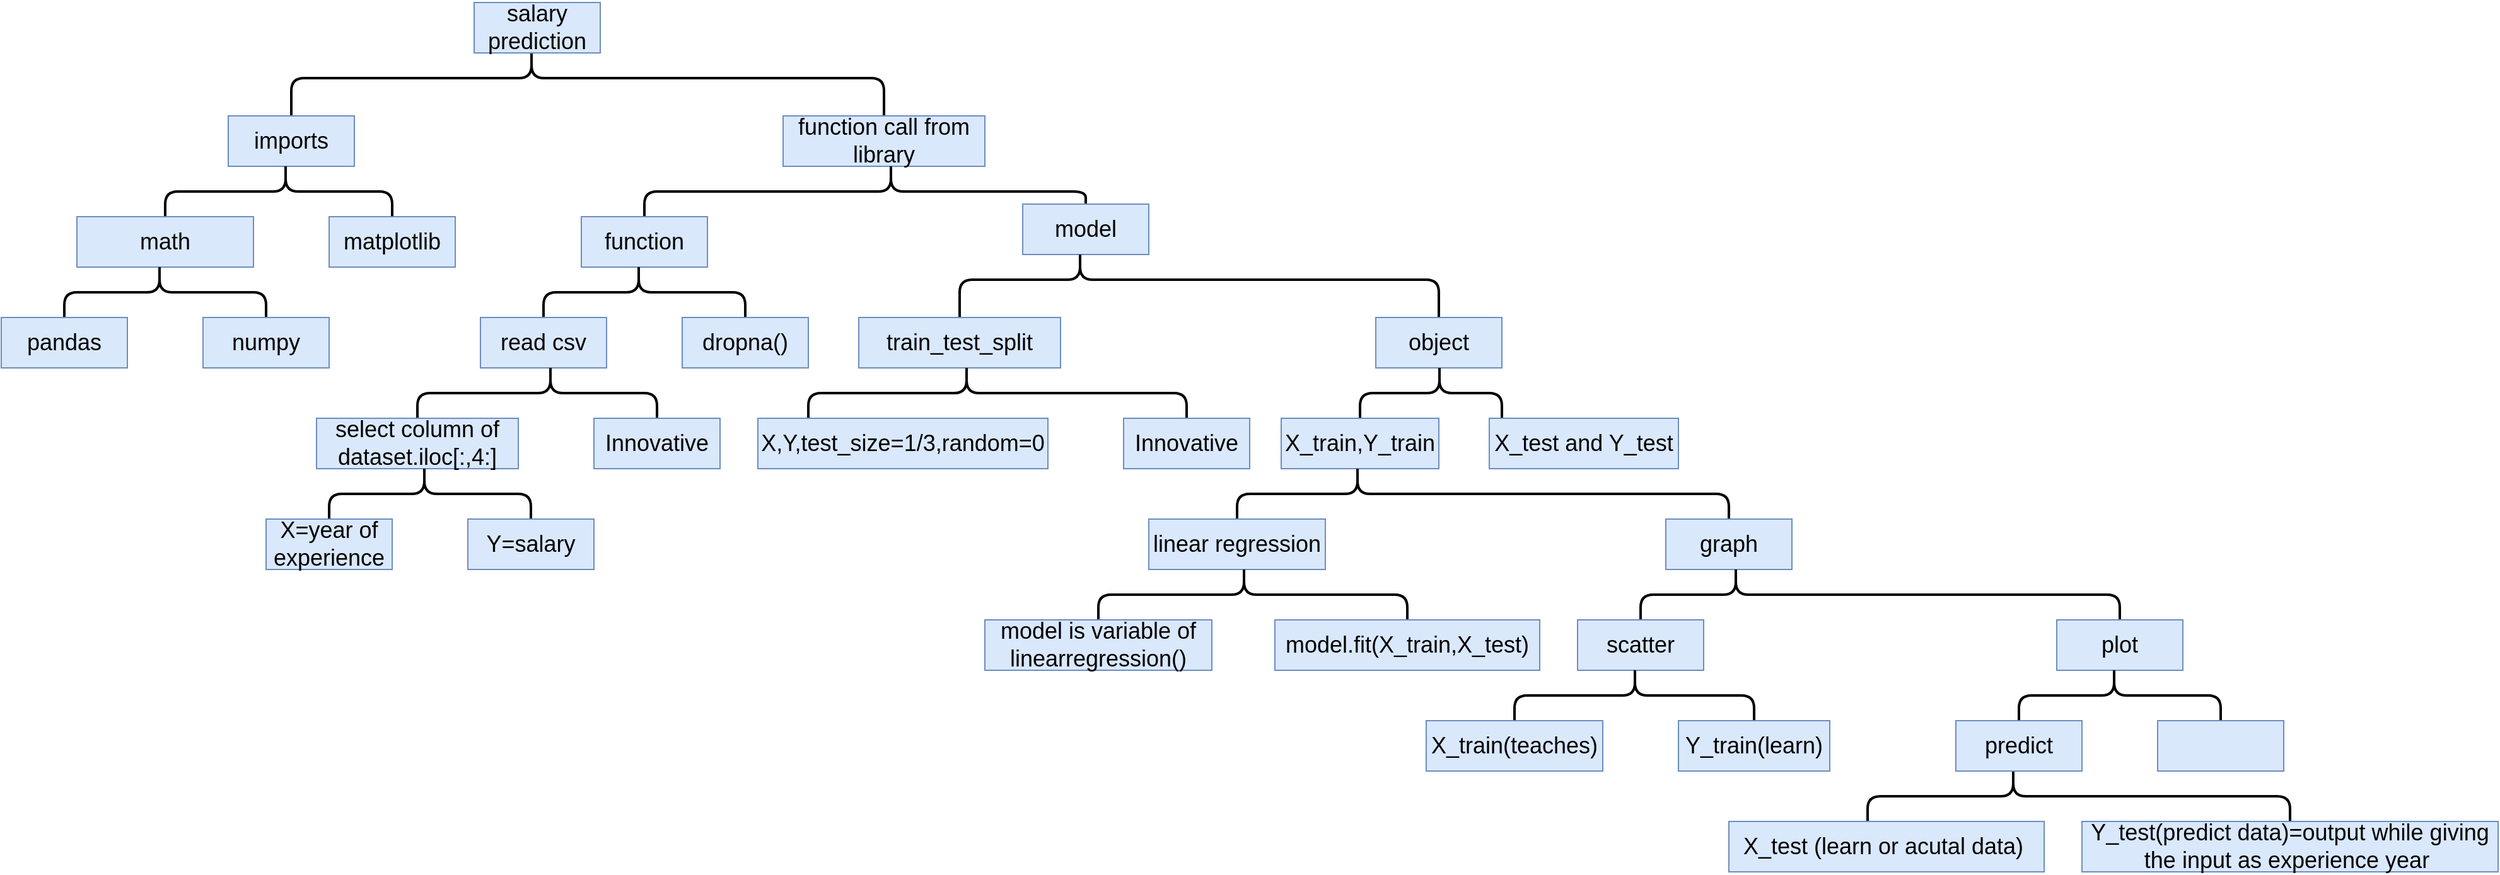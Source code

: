 <mxfile version="21.1.5" type="device">
  <diagram name="Page-1" id="wbU3nOnbFqWx8FIAniln">
    <mxGraphModel dx="1032" dy="599" grid="1" gridSize="10" guides="1" tooltips="1" connect="1" arrows="1" fold="1" page="1" pageScale="1" pageWidth="850" pageHeight="1100" math="0" shadow="0">
      <root>
        <mxCell id="0" />
        <mxCell id="1" parent="0" />
        <mxCell id="5ODIzdN0mmCIDrZMGfCW-1" value="" style="edgeStyle=elbowEdgeStyle;elbow=vertical;startArrow=none;endArrow=none;rounded=1;strokeWidth=2;" parent="1" target="5ODIzdN0mmCIDrZMGfCW-3" edge="1">
          <mxGeometry relative="1" as="geometry">
            <Array as="points">
              <mxPoint x="420.5" y="130" />
              <mxPoint x="420.5" y="120" />
              <mxPoint x="321" y="150" />
            </Array>
            <mxPoint x="420.5" y="110" as="sourcePoint" />
          </mxGeometry>
        </mxCell>
        <mxCell id="5ODIzdN0mmCIDrZMGfCW-2" value="" style="edgeStyle=elbowEdgeStyle;elbow=vertical;startArrow=none;endArrow=none;rounded=1;strokeWidth=2;" parent="1" target="5ODIzdN0mmCIDrZMGfCW-4" edge="1">
          <mxGeometry relative="1" as="geometry">
            <mxPoint x="775.5" y="175" as="targetPoint" />
            <Array as="points">
              <mxPoint x="420.5" y="130" />
              <mxPoint x="420.5" y="120" />
              <mxPoint x="541" y="150" />
              <mxPoint x="491" y="140" />
              <mxPoint x="421" y="150" />
            </Array>
            <mxPoint x="420.5" y="110" as="sourcePoint" />
          </mxGeometry>
        </mxCell>
        <mxCell id="5ODIzdN0mmCIDrZMGfCW-3" value="&lt;span style=&quot;font-size: 18px;&quot;&gt;imports&lt;/span&gt;" style="whiteSpace=wrap;html=1;align=center;verticalAlign=middle;container=1;recursiveResize=0;treeFolding=1;fillColor=#dae8fc;strokeColor=#6c8ebf;" parent="1" vertex="1">
          <mxGeometry x="180" y="160" width="100" height="40" as="geometry" />
        </mxCell>
        <mxCell id="5ODIzdN0mmCIDrZMGfCW-4" value="&lt;span style=&quot;font-size: 18px;&quot;&gt;function call from library&lt;/span&gt;" style="whiteSpace=wrap;html=1;align=center;verticalAlign=middle;container=1;recursiveResize=0;treeFolding=1;fillColor=#dae8fc;strokeColor=#6c8ebf;" parent="1" vertex="1">
          <mxGeometry x="620" y="160" width="160" height="40" as="geometry" />
        </mxCell>
        <mxCell id="5ODIzdN0mmCIDrZMGfCW-5" value="&lt;span style=&quot;font-size: 18px&quot;&gt;salary prediction&lt;/span&gt;" style="whiteSpace=wrap;html=1;align=center;verticalAlign=middle;container=1;recursiveResize=0;treeFolding=1;fillColor=#dae8fc;strokeColor=#6c8ebf;" parent="1" vertex="1">
          <mxGeometry x="375" y="70" width="100" height="40" as="geometry" />
        </mxCell>
        <mxCell id="5ODIzdN0mmCIDrZMGfCW-6" value="" style="edgeStyle=elbowEdgeStyle;elbow=vertical;startArrow=none;endArrow=none;rounded=1;strokeWidth=2;" parent="1" target="5ODIzdN0mmCIDrZMGfCW-8" edge="1">
          <mxGeometry relative="1" as="geometry">
            <Array as="points">
              <mxPoint x="225.5" y="220" />
              <mxPoint x="225.5" y="210" />
              <mxPoint x="126" y="240" />
            </Array>
            <mxPoint x="225.5" y="200" as="sourcePoint" />
          </mxGeometry>
        </mxCell>
        <mxCell id="5ODIzdN0mmCIDrZMGfCW-7" value="" style="edgeStyle=elbowEdgeStyle;elbow=vertical;startArrow=none;endArrow=none;rounded=1;strokeWidth=2;" parent="1" target="5ODIzdN0mmCIDrZMGfCW-9" edge="1">
          <mxGeometry relative="1" as="geometry">
            <mxPoint x="580.5" y="265" as="targetPoint" />
            <Array as="points">
              <mxPoint x="225.5" y="220" />
              <mxPoint x="225.5" y="210" />
              <mxPoint x="346" y="240" />
              <mxPoint x="296" y="230" />
              <mxPoint x="226" y="240" />
            </Array>
            <mxPoint x="225.5" y="200" as="sourcePoint" />
          </mxGeometry>
        </mxCell>
        <mxCell id="5ODIzdN0mmCIDrZMGfCW-8" value="&lt;span style=&quot;font-size: 18px&quot;&gt;math&lt;/span&gt;" style="whiteSpace=wrap;html=1;align=center;verticalAlign=middle;container=1;recursiveResize=0;treeFolding=1;fillColor=#dae8fc;strokeColor=#6c8ebf;" parent="1" vertex="1">
          <mxGeometry x="60" y="240" width="140" height="40" as="geometry" />
        </mxCell>
        <mxCell id="5ODIzdN0mmCIDrZMGfCW-9" value="&lt;span style=&quot;font-size: 18px;&quot;&gt;matplotlib&lt;/span&gt;" style="whiteSpace=wrap;html=1;align=center;verticalAlign=middle;container=1;recursiveResize=0;treeFolding=1;fillColor=#dae8fc;strokeColor=#6c8ebf;" parent="1" vertex="1">
          <mxGeometry x="260" y="240" width="100" height="40" as="geometry" />
        </mxCell>
        <mxCell id="5ODIzdN0mmCIDrZMGfCW-10" value="" style="edgeStyle=elbowEdgeStyle;elbow=vertical;startArrow=none;endArrow=none;rounded=1;strokeWidth=2;" parent="1" target="5ODIzdN0mmCIDrZMGfCW-12" edge="1">
          <mxGeometry relative="1" as="geometry">
            <Array as="points">
              <mxPoint x="125.5" y="300" />
              <mxPoint x="125.5" y="290" />
              <mxPoint x="26" y="320" />
            </Array>
            <mxPoint x="125.5" y="280" as="sourcePoint" />
          </mxGeometry>
        </mxCell>
        <mxCell id="5ODIzdN0mmCIDrZMGfCW-11" value="" style="edgeStyle=elbowEdgeStyle;elbow=vertical;startArrow=none;endArrow=none;rounded=1;strokeWidth=2;" parent="1" target="5ODIzdN0mmCIDrZMGfCW-13" edge="1">
          <mxGeometry relative="1" as="geometry">
            <mxPoint x="480.5" y="345" as="targetPoint" />
            <Array as="points">
              <mxPoint x="125.5" y="300" />
              <mxPoint x="125.5" y="290" />
              <mxPoint x="246" y="320" />
              <mxPoint x="196" y="310" />
              <mxPoint x="126" y="320" />
            </Array>
            <mxPoint x="125.5" y="280" as="sourcePoint" />
          </mxGeometry>
        </mxCell>
        <mxCell id="5ODIzdN0mmCIDrZMGfCW-12" value="&lt;span style=&quot;font-size: 18px&quot;&gt;pandas&lt;/span&gt;" style="whiteSpace=wrap;html=1;align=center;verticalAlign=middle;container=1;recursiveResize=0;treeFolding=1;fillColor=#dae8fc;strokeColor=#6c8ebf;" parent="1" vertex="1">
          <mxGeometry y="320" width="100" height="40" as="geometry" />
        </mxCell>
        <mxCell id="5ODIzdN0mmCIDrZMGfCW-13" value="&lt;span style=&quot;font-size: 18px&quot;&gt;numpy&lt;/span&gt;" style="whiteSpace=wrap;html=1;align=center;verticalAlign=middle;container=1;recursiveResize=0;treeFolding=1;fillColor=#dae8fc;strokeColor=#6c8ebf;" parent="1" vertex="1">
          <mxGeometry x="160" y="320" width="100" height="40" as="geometry" />
        </mxCell>
        <mxCell id="5ODIzdN0mmCIDrZMGfCW-14" value="" style="edgeStyle=elbowEdgeStyle;elbow=vertical;startArrow=none;endArrow=none;rounded=1;strokeWidth=2;" parent="1" target="5ODIzdN0mmCIDrZMGfCW-16" edge="1">
          <mxGeometry relative="1" as="geometry">
            <Array as="points">
              <mxPoint x="705.5" y="220" />
              <mxPoint x="705.5" y="210" />
              <mxPoint x="606" y="240" />
            </Array>
            <mxPoint x="705.5" y="200" as="sourcePoint" />
          </mxGeometry>
        </mxCell>
        <mxCell id="5ODIzdN0mmCIDrZMGfCW-15" value="" style="edgeStyle=elbowEdgeStyle;elbow=vertical;startArrow=none;endArrow=none;rounded=1;strokeWidth=2;" parent="1" target="5ODIzdN0mmCIDrZMGfCW-17" edge="1">
          <mxGeometry relative="1" as="geometry">
            <mxPoint x="1060.5" y="265" as="targetPoint" />
            <Array as="points">
              <mxPoint x="705.5" y="220" />
              <mxPoint x="705.5" y="210" />
              <mxPoint x="826" y="240" />
              <mxPoint x="776" y="230" />
              <mxPoint x="706" y="240" />
            </Array>
            <mxPoint x="705.5" y="200" as="sourcePoint" />
          </mxGeometry>
        </mxCell>
        <mxCell id="5ODIzdN0mmCIDrZMGfCW-16" value="&lt;span style=&quot;font-size: 18px;&quot;&gt;function&lt;/span&gt;" style="whiteSpace=wrap;html=1;align=center;verticalAlign=middle;container=1;recursiveResize=0;treeFolding=1;fillColor=#dae8fc;strokeColor=#6c8ebf;" parent="1" vertex="1">
          <mxGeometry x="460" y="240" width="100" height="40" as="geometry" />
        </mxCell>
        <mxCell id="5ODIzdN0mmCIDrZMGfCW-17" value="&lt;span style=&quot;font-size: 18px&quot;&gt;model&lt;/span&gt;" style="whiteSpace=wrap;html=1;align=center;verticalAlign=middle;container=1;recursiveResize=0;treeFolding=1;fillColor=#dae8fc;strokeColor=#6c8ebf;" parent="1" vertex="1">
          <mxGeometry x="810" y="230" width="100" height="40" as="geometry" />
        </mxCell>
        <mxCell id="5ODIzdN0mmCIDrZMGfCW-18" value="" style="edgeStyle=elbowEdgeStyle;elbow=vertical;startArrow=none;endArrow=none;rounded=1;strokeWidth=2;" parent="1" target="5ODIzdN0mmCIDrZMGfCW-20" edge="1">
          <mxGeometry relative="1" as="geometry">
            <Array as="points">
              <mxPoint x="505.5" y="300" />
              <mxPoint x="505.5" y="290" />
              <mxPoint x="406" y="320" />
            </Array>
            <mxPoint x="505.5" y="280" as="sourcePoint" />
          </mxGeometry>
        </mxCell>
        <mxCell id="5ODIzdN0mmCIDrZMGfCW-19" value="" style="edgeStyle=elbowEdgeStyle;elbow=vertical;startArrow=none;endArrow=none;rounded=1;strokeWidth=2;" parent="1" target="5ODIzdN0mmCIDrZMGfCW-21" edge="1">
          <mxGeometry relative="1" as="geometry">
            <mxPoint x="860.5" y="345" as="targetPoint" />
            <Array as="points">
              <mxPoint x="505.5" y="300" />
              <mxPoint x="505.5" y="290" />
              <mxPoint x="626" y="320" />
              <mxPoint x="576" y="310" />
              <mxPoint x="506" y="320" />
            </Array>
            <mxPoint x="505.5" y="280" as="sourcePoint" />
          </mxGeometry>
        </mxCell>
        <mxCell id="5ODIzdN0mmCIDrZMGfCW-20" value="&lt;span style=&quot;font-size: 18px&quot;&gt;read csv&lt;/span&gt;" style="whiteSpace=wrap;html=1;align=center;verticalAlign=middle;container=1;recursiveResize=0;treeFolding=1;fillColor=#dae8fc;strokeColor=#6c8ebf;" parent="1" vertex="1">
          <mxGeometry x="380" y="320" width="100" height="40" as="geometry" />
        </mxCell>
        <mxCell id="5ODIzdN0mmCIDrZMGfCW-21" value="&lt;span style=&quot;font-size: 18px&quot;&gt;dropna()&lt;/span&gt;" style="whiteSpace=wrap;html=1;align=center;verticalAlign=middle;container=1;recursiveResize=0;treeFolding=1;fillColor=#dae8fc;strokeColor=#6c8ebf;" parent="1" vertex="1">
          <mxGeometry x="540" y="320" width="100" height="40" as="geometry" />
        </mxCell>
        <mxCell id="5ODIzdN0mmCIDrZMGfCW-22" value="" style="edgeStyle=elbowEdgeStyle;elbow=vertical;startArrow=none;endArrow=none;rounded=1;strokeWidth=2;" parent="1" target="5ODIzdN0mmCIDrZMGfCW-24" edge="1">
          <mxGeometry relative="1" as="geometry">
            <Array as="points">
              <mxPoint x="435.5" y="380" />
              <mxPoint x="435.5" y="370" />
              <mxPoint x="336" y="400" />
            </Array>
            <mxPoint x="435.5" y="360" as="sourcePoint" />
          </mxGeometry>
        </mxCell>
        <mxCell id="5ODIzdN0mmCIDrZMGfCW-23" value="" style="edgeStyle=elbowEdgeStyle;elbow=vertical;startArrow=none;endArrow=none;rounded=1;strokeWidth=2;" parent="1" target="5ODIzdN0mmCIDrZMGfCW-25" edge="1">
          <mxGeometry relative="1" as="geometry">
            <mxPoint x="790.5" y="425" as="targetPoint" />
            <Array as="points">
              <mxPoint x="435.5" y="380" />
              <mxPoint x="435.5" y="370" />
              <mxPoint x="556" y="400" />
              <mxPoint x="506" y="390" />
              <mxPoint x="436" y="400" />
            </Array>
            <mxPoint x="435.5" y="360" as="sourcePoint" />
          </mxGeometry>
        </mxCell>
        <mxCell id="5ODIzdN0mmCIDrZMGfCW-24" value="&lt;span style=&quot;font-size: 18px&quot;&gt;select column of dataset.iloc[:,4:]&lt;/span&gt;" style="whiteSpace=wrap;html=1;align=center;verticalAlign=middle;container=1;recursiveResize=0;treeFolding=1;fillColor=#dae8fc;strokeColor=#6c8ebf;" parent="1" vertex="1">
          <mxGeometry x="250" y="400" width="160" height="40" as="geometry" />
        </mxCell>
        <mxCell id="5ODIzdN0mmCIDrZMGfCW-25" value="&lt;span style=&quot;font-size: 18px&quot;&gt;Innovative&lt;/span&gt;" style="whiteSpace=wrap;html=1;align=center;verticalAlign=middle;container=1;recursiveResize=0;treeFolding=1;fillColor=#dae8fc;strokeColor=#6c8ebf;" parent="1" vertex="1">
          <mxGeometry x="470" y="400" width="100" height="40" as="geometry" />
        </mxCell>
        <mxCell id="5ODIzdN0mmCIDrZMGfCW-26" value="" style="edgeStyle=elbowEdgeStyle;elbow=vertical;startArrow=none;endArrow=none;rounded=1;strokeWidth=2;" parent="1" target="5ODIzdN0mmCIDrZMGfCW-28" edge="1">
          <mxGeometry relative="1" as="geometry">
            <Array as="points">
              <mxPoint x="335.5" y="460" />
              <mxPoint x="335.5" y="450" />
              <mxPoint x="236" y="480" />
            </Array>
            <mxPoint x="335.5" y="440" as="sourcePoint" />
          </mxGeometry>
        </mxCell>
        <mxCell id="5ODIzdN0mmCIDrZMGfCW-27" value="" style="edgeStyle=elbowEdgeStyle;elbow=vertical;startArrow=none;endArrow=none;rounded=1;strokeWidth=2;" parent="1" target="5ODIzdN0mmCIDrZMGfCW-29" edge="1">
          <mxGeometry relative="1" as="geometry">
            <mxPoint x="690.5" y="505" as="targetPoint" />
            <Array as="points">
              <mxPoint x="335.5" y="460" />
              <mxPoint x="335.5" y="450" />
              <mxPoint x="456" y="480" />
              <mxPoint x="406" y="470" />
              <mxPoint x="336" y="480" />
            </Array>
            <mxPoint x="335.5" y="440" as="sourcePoint" />
          </mxGeometry>
        </mxCell>
        <mxCell id="5ODIzdN0mmCIDrZMGfCW-28" value="&lt;span style=&quot;font-size: 18px&quot;&gt;X=year of experience&lt;/span&gt;" style="whiteSpace=wrap;html=1;align=center;verticalAlign=middle;container=1;recursiveResize=0;treeFolding=1;fillColor=#dae8fc;strokeColor=#6c8ebf;" parent="1" vertex="1">
          <mxGeometry x="210" y="480" width="100" height="40" as="geometry" />
        </mxCell>
        <mxCell id="5ODIzdN0mmCIDrZMGfCW-29" value="&lt;span style=&quot;font-size: 18px&quot;&gt;Y=salary&lt;/span&gt;" style="whiteSpace=wrap;html=1;align=center;verticalAlign=middle;container=1;recursiveResize=0;treeFolding=1;fillColor=#dae8fc;strokeColor=#6c8ebf;" parent="1" vertex="1">
          <mxGeometry x="370" y="480" width="100" height="40" as="geometry" />
        </mxCell>
        <mxCell id="5ODIzdN0mmCIDrZMGfCW-31" value="" style="edgeStyle=elbowEdgeStyle;elbow=vertical;startArrow=none;endArrow=none;rounded=1;strokeWidth=2;" parent="1" target="5ODIzdN0mmCIDrZMGfCW-33" edge="1">
          <mxGeometry relative="1" as="geometry">
            <Array as="points">
              <mxPoint x="855.5" y="290" />
              <mxPoint x="855.5" y="280" />
              <mxPoint x="756" y="310" />
            </Array>
            <mxPoint x="855.5" y="270" as="sourcePoint" />
          </mxGeometry>
        </mxCell>
        <mxCell id="5ODIzdN0mmCIDrZMGfCW-32" value="" style="edgeStyle=elbowEdgeStyle;elbow=vertical;startArrow=none;endArrow=none;rounded=1;strokeWidth=2;" parent="1" target="5ODIzdN0mmCIDrZMGfCW-34" edge="1">
          <mxGeometry relative="1" as="geometry">
            <mxPoint x="1210.5" y="335" as="targetPoint" />
            <Array as="points">
              <mxPoint x="855.5" y="290" />
              <mxPoint x="855.5" y="280" />
              <mxPoint x="976" y="310" />
              <mxPoint x="926" y="300" />
              <mxPoint x="856" y="310" />
            </Array>
            <mxPoint x="855.5" y="270" as="sourcePoint" />
          </mxGeometry>
        </mxCell>
        <mxCell id="5ODIzdN0mmCIDrZMGfCW-33" value="&lt;span style=&quot;font-size: 18px;&quot;&gt;train_test_split&lt;/span&gt;" style="whiteSpace=wrap;html=1;align=center;verticalAlign=middle;container=1;recursiveResize=0;treeFolding=1;fillColor=#dae8fc;strokeColor=#6c8ebf;" parent="1" vertex="1">
          <mxGeometry x="680" y="320" width="160" height="40" as="geometry" />
        </mxCell>
        <mxCell id="5ODIzdN0mmCIDrZMGfCW-34" value="&lt;span style=&quot;font-size: 18px;&quot;&gt;object&lt;/span&gt;" style="whiteSpace=wrap;html=1;align=center;verticalAlign=middle;container=1;recursiveResize=0;treeFolding=1;fillColor=#dae8fc;strokeColor=#6c8ebf;" parent="1" vertex="1">
          <mxGeometry x="1090" y="320" width="100" height="40" as="geometry" />
        </mxCell>
        <mxCell id="5ODIzdN0mmCIDrZMGfCW-35" value="" style="edgeStyle=elbowEdgeStyle;elbow=vertical;startArrow=none;endArrow=none;rounded=1;strokeWidth=2;" parent="1" target="5ODIzdN0mmCIDrZMGfCW-37" edge="1">
          <mxGeometry relative="1" as="geometry">
            <Array as="points">
              <mxPoint x="640" y="380" />
              <mxPoint x="765.5" y="370" />
              <mxPoint x="666" y="400" />
            </Array>
            <mxPoint x="765.5" y="360" as="sourcePoint" />
          </mxGeometry>
        </mxCell>
        <mxCell id="5ODIzdN0mmCIDrZMGfCW-36" value="" style="edgeStyle=elbowEdgeStyle;elbow=vertical;startArrow=none;endArrow=none;rounded=1;strokeWidth=2;" parent="1" target="5ODIzdN0mmCIDrZMGfCW-38" edge="1">
          <mxGeometry relative="1" as="geometry">
            <mxPoint x="1120.5" y="425" as="targetPoint" />
            <Array as="points">
              <mxPoint x="765.5" y="380" />
              <mxPoint x="765.5" y="370" />
              <mxPoint x="886" y="400" />
              <mxPoint x="836" y="390" />
              <mxPoint x="766" y="400" />
            </Array>
            <mxPoint x="765.5" y="360" as="sourcePoint" />
          </mxGeometry>
        </mxCell>
        <mxCell id="5ODIzdN0mmCIDrZMGfCW-37" value="&lt;span style=&quot;font-size: 18px&quot;&gt;X,Y,test_size=1/3,random=0&lt;/span&gt;" style="whiteSpace=wrap;html=1;align=center;verticalAlign=middle;container=1;recursiveResize=0;treeFolding=1;fillColor=#dae8fc;strokeColor=#6c8ebf;" parent="1" vertex="1">
          <mxGeometry x="600" y="400" width="230" height="40" as="geometry" />
        </mxCell>
        <mxCell id="5ODIzdN0mmCIDrZMGfCW-38" value="&lt;span style=&quot;font-size: 18px&quot;&gt;Innovative&lt;/span&gt;" style="whiteSpace=wrap;html=1;align=center;verticalAlign=middle;container=1;recursiveResize=0;treeFolding=1;fillColor=#dae8fc;strokeColor=#6c8ebf;" parent="1" vertex="1">
          <mxGeometry x="890" y="400" width="100" height="40" as="geometry" />
        </mxCell>
        <mxCell id="5ODIzdN0mmCIDrZMGfCW-39" value="" style="edgeStyle=elbowEdgeStyle;elbow=vertical;startArrow=none;endArrow=none;rounded=1;strokeWidth=2;" parent="1" target="5ODIzdN0mmCIDrZMGfCW-41" edge="1">
          <mxGeometry relative="1" as="geometry">
            <Array as="points">
              <mxPoint x="1140.5" y="380" />
              <mxPoint x="1140.5" y="370" />
              <mxPoint x="1041" y="400" />
            </Array>
            <mxPoint x="1140.5" y="360" as="sourcePoint" />
          </mxGeometry>
        </mxCell>
        <mxCell id="5ODIzdN0mmCIDrZMGfCW-40" value="" style="edgeStyle=elbowEdgeStyle;elbow=vertical;startArrow=none;endArrow=none;rounded=1;strokeWidth=2;" parent="1" target="5ODIzdN0mmCIDrZMGfCW-42" edge="1">
          <mxGeometry relative="1" as="geometry">
            <mxPoint x="1495.5" y="425" as="targetPoint" />
            <Array as="points">
              <mxPoint x="1190" y="380" />
              <mxPoint x="1140.5" y="380" />
              <mxPoint x="1140.5" y="370" />
              <mxPoint x="1261" y="400" />
              <mxPoint x="1211" y="390" />
              <mxPoint x="1141" y="400" />
            </Array>
            <mxPoint x="1140.5" y="360" as="sourcePoint" />
          </mxGeometry>
        </mxCell>
        <mxCell id="5ODIzdN0mmCIDrZMGfCW-41" value="&lt;span style=&quot;font-size: 18px&quot;&gt;X_train,Y_train&lt;/span&gt;" style="whiteSpace=wrap;html=1;align=center;verticalAlign=middle;container=1;recursiveResize=0;treeFolding=1;fillColor=#dae8fc;strokeColor=#6c8ebf;" parent="1" vertex="1">
          <mxGeometry x="1015" y="400" width="125" height="40" as="geometry" />
        </mxCell>
        <mxCell id="5ODIzdN0mmCIDrZMGfCW-42" value="&lt;span style=&quot;font-size: 18px&quot;&gt;X_test and Y_test&lt;/span&gt;" style="whiteSpace=wrap;html=1;align=center;verticalAlign=middle;container=1;recursiveResize=0;treeFolding=1;fillColor=#dae8fc;strokeColor=#6c8ebf;" parent="1" vertex="1">
          <mxGeometry x="1180" y="400" width="150" height="40" as="geometry" />
        </mxCell>
        <mxCell id="5ODIzdN0mmCIDrZMGfCW-43" value="" style="edgeStyle=elbowEdgeStyle;elbow=vertical;startArrow=none;endArrow=none;rounded=1;strokeWidth=2;" parent="1" target="5ODIzdN0mmCIDrZMGfCW-45" edge="1">
          <mxGeometry relative="1" as="geometry">
            <Array as="points">
              <mxPoint x="1075.5" y="460" />
              <mxPoint x="1075.5" y="450" />
              <mxPoint x="976" y="480" />
            </Array>
            <mxPoint x="1075.5" y="440" as="sourcePoint" />
          </mxGeometry>
        </mxCell>
        <mxCell id="5ODIzdN0mmCIDrZMGfCW-44" value="" style="edgeStyle=elbowEdgeStyle;elbow=vertical;startArrow=none;endArrow=none;rounded=1;strokeWidth=2;" parent="1" target="5ODIzdN0mmCIDrZMGfCW-46" edge="1">
          <mxGeometry relative="1" as="geometry">
            <mxPoint x="1430.5" y="505" as="targetPoint" />
            <Array as="points">
              <mxPoint x="1075.5" y="460" />
              <mxPoint x="1075.5" y="450" />
              <mxPoint x="1196" y="480" />
              <mxPoint x="1146" y="470" />
              <mxPoint x="1076" y="480" />
            </Array>
            <mxPoint x="1075.5" y="440" as="sourcePoint" />
          </mxGeometry>
        </mxCell>
        <mxCell id="5ODIzdN0mmCIDrZMGfCW-45" value="&lt;span style=&quot;font-size: 18px&quot;&gt;linear regression&lt;/span&gt;" style="whiteSpace=wrap;html=1;align=center;verticalAlign=middle;container=1;recursiveResize=0;treeFolding=1;fillColor=#dae8fc;strokeColor=#6c8ebf;" parent="1" vertex="1">
          <mxGeometry x="910" y="480" width="140" height="40" as="geometry" />
        </mxCell>
        <mxCell id="5ODIzdN0mmCIDrZMGfCW-46" value="&lt;span style=&quot;font-size: 18px;&quot;&gt;graph&lt;/span&gt;" style="whiteSpace=wrap;html=1;align=center;verticalAlign=middle;container=1;recursiveResize=0;treeFolding=1;fillColor=#dae8fc;strokeColor=#6c8ebf;" parent="1" vertex="1">
          <mxGeometry x="1320" y="480" width="100" height="40" as="geometry" />
        </mxCell>
        <mxCell id="5ODIzdN0mmCIDrZMGfCW-47" value="" style="edgeStyle=elbowEdgeStyle;elbow=vertical;startArrow=none;endArrow=none;rounded=1;strokeWidth=2;" parent="1" target="5ODIzdN0mmCIDrZMGfCW-49" edge="1">
          <mxGeometry relative="1" as="geometry">
            <Array as="points">
              <mxPoint x="985.5" y="540" />
              <mxPoint x="985.5" y="530" />
              <mxPoint x="886" y="560" />
            </Array>
            <mxPoint x="985.5" y="520" as="sourcePoint" />
          </mxGeometry>
        </mxCell>
        <mxCell id="5ODIzdN0mmCIDrZMGfCW-48" value="" style="edgeStyle=elbowEdgeStyle;elbow=vertical;startArrow=none;endArrow=none;rounded=1;strokeWidth=2;" parent="1" target="5ODIzdN0mmCIDrZMGfCW-50" edge="1">
          <mxGeometry relative="1" as="geometry">
            <mxPoint x="1340.5" y="585" as="targetPoint" />
            <Array as="points">
              <mxPoint x="985.5" y="540" />
              <mxPoint x="985.5" y="530" />
              <mxPoint x="1106" y="560" />
              <mxPoint x="1056" y="550" />
              <mxPoint x="986" y="560" />
            </Array>
            <mxPoint x="985.5" y="520" as="sourcePoint" />
          </mxGeometry>
        </mxCell>
        <mxCell id="5ODIzdN0mmCIDrZMGfCW-49" value="&lt;span style=&quot;font-size: 18px;&quot;&gt;model is variable of linearregression()&lt;/span&gt;" style="whiteSpace=wrap;html=1;align=center;verticalAlign=middle;container=1;recursiveResize=0;treeFolding=1;fillColor=#dae8fc;strokeColor=#6c8ebf;" parent="1" vertex="1">
          <mxGeometry x="780" y="560" width="180" height="40" as="geometry" />
        </mxCell>
        <mxCell id="5ODIzdN0mmCIDrZMGfCW-50" value="&lt;span style=&quot;font-size: 18px;&quot;&gt;model.fit(X_train,X_test&lt;/span&gt;&lt;span style=&quot;font-size: 18px&quot;&gt;)&lt;/span&gt;" style="whiteSpace=wrap;html=1;align=center;verticalAlign=middle;container=1;recursiveResize=0;treeFolding=1;fillColor=#dae8fc;strokeColor=#6c8ebf;" parent="1" vertex="1">
          <mxGeometry x="1010" y="560" width="210" height="40" as="geometry" />
        </mxCell>
        <mxCell id="5ODIzdN0mmCIDrZMGfCW-51" value="" style="edgeStyle=elbowEdgeStyle;elbow=vertical;startArrow=none;endArrow=none;rounded=1;strokeWidth=2;" parent="1" target="5ODIzdN0mmCIDrZMGfCW-53" edge="1">
          <mxGeometry relative="1" as="geometry">
            <Array as="points">
              <mxPoint x="1375.5" y="540" />
              <mxPoint x="1375.5" y="530" />
              <mxPoint x="1276" y="560" />
            </Array>
            <mxPoint x="1375.5" y="520" as="sourcePoint" />
          </mxGeometry>
        </mxCell>
        <mxCell id="5ODIzdN0mmCIDrZMGfCW-52" value="" style="edgeStyle=elbowEdgeStyle;elbow=vertical;startArrow=none;endArrow=none;rounded=1;strokeWidth=2;" parent="1" target="5ODIzdN0mmCIDrZMGfCW-54" edge="1">
          <mxGeometry relative="1" as="geometry">
            <mxPoint x="1730.5" y="585" as="targetPoint" />
            <Array as="points">
              <mxPoint x="1375.5" y="540" />
              <mxPoint x="1375.5" y="530" />
              <mxPoint x="1496" y="560" />
              <mxPoint x="1446" y="550" />
              <mxPoint x="1376" y="560" />
            </Array>
            <mxPoint x="1375.5" y="520" as="sourcePoint" />
          </mxGeometry>
        </mxCell>
        <mxCell id="5ODIzdN0mmCIDrZMGfCW-53" value="&lt;span style=&quot;font-size: 18px;&quot;&gt;scatter&lt;/span&gt;" style="whiteSpace=wrap;html=1;align=center;verticalAlign=middle;container=1;recursiveResize=0;treeFolding=1;fillColor=#dae8fc;strokeColor=#6c8ebf;" parent="1" vertex="1">
          <mxGeometry x="1250" y="560" width="100" height="40" as="geometry" />
        </mxCell>
        <mxCell id="5ODIzdN0mmCIDrZMGfCW-54" value="&lt;span style=&quot;font-size: 18px&quot;&gt;plot&lt;/span&gt;" style="whiteSpace=wrap;html=1;align=center;verticalAlign=middle;container=1;recursiveResize=0;treeFolding=1;fillColor=#dae8fc;strokeColor=#6c8ebf;" parent="1" vertex="1">
          <mxGeometry x="1630" y="560" width="100" height="40" as="geometry" />
        </mxCell>
        <mxCell id="5ODIzdN0mmCIDrZMGfCW-55" value="" style="edgeStyle=elbowEdgeStyle;elbow=vertical;startArrow=none;endArrow=none;rounded=1;strokeWidth=2;" parent="1" target="5ODIzdN0mmCIDrZMGfCW-57" edge="1">
          <mxGeometry relative="1" as="geometry">
            <Array as="points">
              <mxPoint x="1295.5" y="620" />
              <mxPoint x="1295.5" y="610" />
              <mxPoint x="1196" y="640" />
            </Array>
            <mxPoint x="1295.5" y="600" as="sourcePoint" />
          </mxGeometry>
        </mxCell>
        <mxCell id="5ODIzdN0mmCIDrZMGfCW-56" value="" style="edgeStyle=elbowEdgeStyle;elbow=vertical;startArrow=none;endArrow=none;rounded=1;strokeWidth=2;" parent="1" target="5ODIzdN0mmCIDrZMGfCW-58" edge="1">
          <mxGeometry relative="1" as="geometry">
            <mxPoint x="1650.5" y="665" as="targetPoint" />
            <Array as="points">
              <mxPoint x="1295.5" y="620" />
              <mxPoint x="1295.5" y="610" />
              <mxPoint x="1416" y="640" />
              <mxPoint x="1366" y="630" />
              <mxPoint x="1296" y="640" />
            </Array>
            <mxPoint x="1295.5" y="600" as="sourcePoint" />
          </mxGeometry>
        </mxCell>
        <mxCell id="5ODIzdN0mmCIDrZMGfCW-57" value="&lt;span style=&quot;font-size: 18px&quot;&gt;X_train(teaches)&lt;/span&gt;" style="whiteSpace=wrap;html=1;align=center;verticalAlign=middle;container=1;recursiveResize=0;treeFolding=1;fillColor=#dae8fc;strokeColor=#6c8ebf;" parent="1" vertex="1">
          <mxGeometry x="1130" y="640" width="140" height="40" as="geometry" />
        </mxCell>
        <mxCell id="5ODIzdN0mmCIDrZMGfCW-58" value="&lt;span style=&quot;font-size: 18px;&quot;&gt;Y_train(learn)&lt;/span&gt;" style="whiteSpace=wrap;html=1;align=center;verticalAlign=middle;container=1;recursiveResize=0;treeFolding=1;fillColor=#dae8fc;strokeColor=#6c8ebf;" parent="1" vertex="1">
          <mxGeometry x="1330" y="640" width="120" height="40" as="geometry" />
        </mxCell>
        <mxCell id="5ODIzdN0mmCIDrZMGfCW-59" value="" style="edgeStyle=elbowEdgeStyle;elbow=vertical;startArrow=none;endArrow=none;rounded=1;strokeWidth=2;" parent="1" target="5ODIzdN0mmCIDrZMGfCW-61" edge="1">
          <mxGeometry relative="1" as="geometry">
            <Array as="points">
              <mxPoint x="1480" y="700" />
              <mxPoint x="1595.5" y="690" />
              <mxPoint x="1496" y="720" />
            </Array>
            <mxPoint x="1595.5" y="680" as="sourcePoint" />
          </mxGeometry>
        </mxCell>
        <mxCell id="5ODIzdN0mmCIDrZMGfCW-60" value="" style="edgeStyle=elbowEdgeStyle;elbow=vertical;startArrow=none;endArrow=none;rounded=1;strokeWidth=2;" parent="1" target="5ODIzdN0mmCIDrZMGfCW-62" edge="1">
          <mxGeometry relative="1" as="geometry">
            <mxPoint x="1950.5" y="745" as="targetPoint" />
            <Array as="points">
              <mxPoint x="1595.5" y="700" />
              <mxPoint x="1595.5" y="690" />
              <mxPoint x="1716" y="720" />
              <mxPoint x="1666" y="710" />
              <mxPoint x="1596" y="720" />
            </Array>
            <mxPoint x="1595.5" y="680" as="sourcePoint" />
          </mxGeometry>
        </mxCell>
        <mxCell id="5ODIzdN0mmCIDrZMGfCW-61" value="&lt;span style=&quot;font-size: 18px;&quot;&gt;X_test (learn or acutal data)&amp;nbsp;&lt;/span&gt;" style="whiteSpace=wrap;html=1;align=center;verticalAlign=middle;container=1;recursiveResize=0;treeFolding=1;fillColor=#dae8fc;strokeColor=#6c8ebf;" parent="1" vertex="1">
          <mxGeometry x="1370" y="720" width="250" height="40" as="geometry" />
        </mxCell>
        <mxCell id="5ODIzdN0mmCIDrZMGfCW-62" value="&lt;span style=&quot;font-size: 18px&quot;&gt;Y_test(predict data)=output while giving the input as experience year&amp;nbsp;&lt;/span&gt;" style="whiteSpace=wrap;html=1;align=center;verticalAlign=middle;container=1;recursiveResize=0;treeFolding=1;fillColor=#dae8fc;strokeColor=#6c8ebf;" parent="1" vertex="1">
          <mxGeometry x="1650" y="720" width="330" height="40" as="geometry" />
        </mxCell>
        <mxCell id="Hj9Gd1Na3_TqemYT_NRc-1" value="" style="edgeStyle=elbowEdgeStyle;elbow=vertical;startArrow=none;endArrow=none;rounded=1;strokeWidth=2;" edge="1" target="Hj9Gd1Na3_TqemYT_NRc-3" parent="1">
          <mxGeometry relative="1" as="geometry">
            <Array as="points">
              <mxPoint x="1675.5" y="620" />
              <mxPoint x="1675.5" y="610" />
              <mxPoint x="1576" y="640" />
            </Array>
            <mxPoint x="1675.5" y="600" as="sourcePoint" />
          </mxGeometry>
        </mxCell>
        <mxCell id="Hj9Gd1Na3_TqemYT_NRc-2" value="" style="edgeStyle=elbowEdgeStyle;elbow=vertical;startArrow=none;endArrow=none;rounded=1;strokeWidth=2;" edge="1" target="Hj9Gd1Na3_TqemYT_NRc-4" parent="1">
          <mxGeometry relative="1" as="geometry">
            <mxPoint x="2030.5" y="665" as="targetPoint" />
            <Array as="points">
              <mxPoint x="1675.5" y="620" />
              <mxPoint x="1675.5" y="610" />
              <mxPoint x="1796" y="640" />
              <mxPoint x="1746" y="630" />
              <mxPoint x="1676" y="640" />
            </Array>
            <mxPoint x="1675.5" y="600" as="sourcePoint" />
          </mxGeometry>
        </mxCell>
        <mxCell id="Hj9Gd1Na3_TqemYT_NRc-3" value="&lt;span style=&quot;font-size: 18px&quot;&gt;predict&lt;/span&gt;" style="whiteSpace=wrap;html=1;align=center;verticalAlign=middle;container=1;recursiveResize=0;treeFolding=1;fillColor=#dae8fc;strokeColor=#6c8ebf;" vertex="1" parent="1">
          <mxGeometry x="1550" y="640" width="100" height="40" as="geometry" />
        </mxCell>
        <mxCell id="Hj9Gd1Na3_TqemYT_NRc-4" value="" style="whiteSpace=wrap;html=1;align=center;verticalAlign=middle;container=1;recursiveResize=0;treeFolding=1;fillColor=#dae8fc;strokeColor=#6c8ebf;" vertex="1" parent="1">
          <mxGeometry x="1710" y="640" width="100" height="40" as="geometry" />
        </mxCell>
      </root>
    </mxGraphModel>
  </diagram>
</mxfile>
